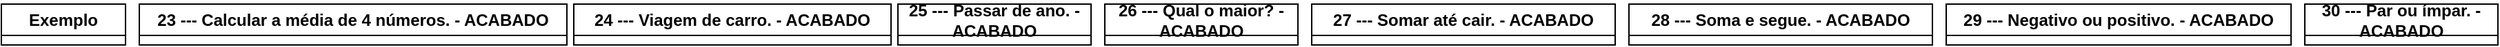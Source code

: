<mxfile version="24.7.17">
  <diagram name="Page-1" id="3CnkZFwV34Klkb94QdGB">
    <mxGraphModel dx="1235" dy="689" grid="1" gridSize="10" guides="1" tooltips="1" connect="1" arrows="1" fold="1" page="1" pageScale="1" pageWidth="850" pageHeight="1100" math="0" shadow="0">
      <root>
        <mxCell id="0" />
        <mxCell id="1" parent="0" />
        <mxCell id="WqGqhC_bRpa4w6SOgIoa-81" value="25 ---&amp;nbsp;&lt;span style=&quot;background-color: initial;&quot;&gt;Passar de ano. - ACABADO&lt;/span&gt;" style="swimlane;whiteSpace=wrap;html=1;" parent="1" vertex="1" collapsed="1">
          <mxGeometry x="660" y="10" width="140" height="30" as="geometry">
            <mxRectangle x="480" y="180" width="400" height="640" as="alternateBounds" />
          </mxGeometry>
        </mxCell>
        <mxCell id="UuejWCDfD_OEsl7dI2SL-12" value="" style="edgeStyle=orthogonalEdgeStyle;rounded=0;orthogonalLoop=1;jettySize=auto;html=1;" parent="WqGqhC_bRpa4w6SOgIoa-81" source="WqGqhC_bRpa4w6SOgIoa-5" target="UuejWCDfD_OEsl7dI2SL-7" edge="1">
          <mxGeometry relative="1" as="geometry" />
        </mxCell>
        <mxCell id="WqGqhC_bRpa4w6SOgIoa-5" value="Inicio" style="ellipse;whiteSpace=wrap;html=1;" parent="WqGqhC_bRpa4w6SOgIoa-81" vertex="1">
          <mxGeometry x="85" y="30" width="120" height="80" as="geometry" />
        </mxCell>
        <mxCell id="UuejWCDfD_OEsl7dI2SL-8" value="" style="edgeStyle=orthogonalEdgeStyle;rounded=0;orthogonalLoop=1;jettySize=auto;html=1;" parent="WqGqhC_bRpa4w6SOgIoa-81" source="WqGqhC_bRpa4w6SOgIoa-8" target="UuejWCDfD_OEsl7dI2SL-7" edge="1">
          <mxGeometry relative="1" as="geometry" />
        </mxCell>
        <mxCell id="WqGqhC_bRpa4w6SOgIoa-8" value="Ler Nota" style="shape=parallelogram;perimeter=parallelogramPerimeter;whiteSpace=wrap;html=1;fixedSize=1;" parent="WqGqhC_bRpa4w6SOgIoa-81" vertex="1">
          <mxGeometry x="85" y="120" width="120" height="60" as="geometry" />
        </mxCell>
        <mxCell id="UuejWCDfD_OEsl7dI2SL-10" style="edgeStyle=orthogonalEdgeStyle;rounded=0;orthogonalLoop=1;jettySize=auto;html=1;entryX=0.5;entryY=1;entryDx=0;entryDy=0;" parent="WqGqhC_bRpa4w6SOgIoa-81" source="UuejWCDfD_OEsl7dI2SL-7" target="UuejWCDfD_OEsl7dI2SL-9" edge="1">
          <mxGeometry relative="1" as="geometry">
            <mxPoint x="310" y="240" as="targetPoint" />
            <Array as="points">
              <mxPoint x="310" y="240" />
            </Array>
          </mxGeometry>
        </mxCell>
        <mxCell id="UuejWCDfD_OEsl7dI2SL-16" value="" style="edgeStyle=orthogonalEdgeStyle;rounded=0;orthogonalLoop=1;jettySize=auto;html=1;" parent="WqGqhC_bRpa4w6SOgIoa-81" source="UuejWCDfD_OEsl7dI2SL-7" target="WqGqhC_bRpa4w6SOgIoa-10" edge="1">
          <mxGeometry relative="1" as="geometry" />
        </mxCell>
        <mxCell id="UuejWCDfD_OEsl7dI2SL-7" value="Nota&amp;gt;20&lt;div&gt;or&lt;br&gt;&lt;div&gt;Nota&amp;lt;0&lt;/div&gt;&lt;/div&gt;" style="rhombus;whiteSpace=wrap;html=1;" parent="WqGqhC_bRpa4w6SOgIoa-81" vertex="1">
          <mxGeometry x="92.5" y="200" width="105" height="80" as="geometry" />
        </mxCell>
        <mxCell id="UuejWCDfD_OEsl7dI2SL-11" style="edgeStyle=orthogonalEdgeStyle;rounded=0;orthogonalLoop=1;jettySize=auto;html=1;entryX=0.992;entryY=0.413;entryDx=0;entryDy=0;entryPerimeter=0;" parent="WqGqhC_bRpa4w6SOgIoa-81" source="UuejWCDfD_OEsl7dI2SL-9" target="WqGqhC_bRpa4w6SOgIoa-5" edge="1">
          <mxGeometry relative="1" as="geometry">
            <mxPoint x="310" y="60" as="targetPoint" />
            <Array as="points">
              <mxPoint x="310" y="63" />
            </Array>
          </mxGeometry>
        </mxCell>
        <mxCell id="UuejWCDfD_OEsl7dI2SL-9" value="Apenas numeros entre 0 e 20!" style="shape=parallelogram;perimeter=parallelogramPerimeter;whiteSpace=wrap;html=1;fixedSize=1;" parent="WqGqhC_bRpa4w6SOgIoa-81" vertex="1">
          <mxGeometry x="250" y="120" width="120" height="60" as="geometry" />
        </mxCell>
        <mxCell id="UuejWCDfD_OEsl7dI2SL-13" value="Sim" style="text;html=1;align=center;verticalAlign=middle;whiteSpace=wrap;rounded=0;" parent="WqGqhC_bRpa4w6SOgIoa-81" vertex="1">
          <mxGeometry x="178" y="217" width="60" height="30" as="geometry" />
        </mxCell>
        <mxCell id="UuejWCDfD_OEsl7dI2SL-14" value="Nao" style="text;html=1;align=center;verticalAlign=middle;whiteSpace=wrap;rounded=0;" parent="WqGqhC_bRpa4w6SOgIoa-81" vertex="1">
          <mxGeometry x="167" y="318" width="60" height="30" as="geometry" />
        </mxCell>
        <mxCell id="UuejWCDfD_OEsl7dI2SL-17" value="" style="edgeStyle=orthogonalEdgeStyle;rounded=0;orthogonalLoop=1;jettySize=auto;html=1;" parent="WqGqhC_bRpa4w6SOgIoa-81" source="WqGqhC_bRpa4w6SOgIoa-10" target="WqGqhC_bRpa4w6SOgIoa-12" edge="1">
          <mxGeometry relative="1" as="geometry" />
        </mxCell>
        <mxCell id="UuejWCDfD_OEsl7dI2SL-19" value="" style="edgeStyle=orthogonalEdgeStyle;rounded=0;orthogonalLoop=1;jettySize=auto;html=1;" parent="WqGqhC_bRpa4w6SOgIoa-81" source="WqGqhC_bRpa4w6SOgIoa-10" target="WqGqhC_bRpa4w6SOgIoa-16" edge="1">
          <mxGeometry relative="1" as="geometry" />
        </mxCell>
        <mxCell id="WqGqhC_bRpa4w6SOgIoa-10" value="Nota&amp;gt;9.5" style="rhombus;whiteSpace=wrap;html=1;" parent="WqGqhC_bRpa4w6SOgIoa-81" vertex="1">
          <mxGeometry x="105" y="300" width="80" height="80" as="geometry" />
        </mxCell>
        <mxCell id="UuejWCDfD_OEsl7dI2SL-22" style="edgeStyle=orthogonalEdgeStyle;rounded=0;orthogonalLoop=1;jettySize=auto;html=1;entryX=1;entryY=0.5;entryDx=0;entryDy=0;" parent="WqGqhC_bRpa4w6SOgIoa-81" source="WqGqhC_bRpa4w6SOgIoa-12" target="WqGqhC_bRpa4w6SOgIoa-62" edge="1">
          <mxGeometry relative="1" as="geometry">
            <mxPoint x="310" y="520" as="targetPoint" />
            <Array as="points">
              <mxPoint x="310" y="520" />
            </Array>
          </mxGeometry>
        </mxCell>
        <mxCell id="WqGqhC_bRpa4w6SOgIoa-12" value="Reprovado" style="shape=parallelogram;perimeter=parallelogramPerimeter;whiteSpace=wrap;html=1;fixedSize=1;" parent="WqGqhC_bRpa4w6SOgIoa-81" vertex="1">
          <mxGeometry x="250" y="310" width="120" height="60" as="geometry" />
        </mxCell>
        <mxCell id="UuejWCDfD_OEsl7dI2SL-18" value="Nao" style="text;html=1;align=center;verticalAlign=middle;whiteSpace=wrap;rounded=0;" parent="WqGqhC_bRpa4w6SOgIoa-81" vertex="1">
          <mxGeometry x="131.5" y="275" width="60" height="30" as="geometry" />
        </mxCell>
        <mxCell id="UuejWCDfD_OEsl7dI2SL-20" value="" style="edgeStyle=orthogonalEdgeStyle;rounded=0;orthogonalLoop=1;jettySize=auto;html=1;" parent="WqGqhC_bRpa4w6SOgIoa-81" source="WqGqhC_bRpa4w6SOgIoa-16" target="WqGqhC_bRpa4w6SOgIoa-62" edge="1">
          <mxGeometry relative="1" as="geometry" />
        </mxCell>
        <mxCell id="WqGqhC_bRpa4w6SOgIoa-16" value="Aprovado" style="shape=parallelogram;perimeter=parallelogramPerimeter;whiteSpace=wrap;html=1;fixedSize=1;" parent="WqGqhC_bRpa4w6SOgIoa-81" vertex="1">
          <mxGeometry x="85" y="400" width="120" height="60" as="geometry" />
        </mxCell>
        <mxCell id="WqGqhC_bRpa4w6SOgIoa-18" value="Sim" style="text;html=1;align=center;verticalAlign=middle;whiteSpace=wrap;rounded=0;" parent="WqGqhC_bRpa4w6SOgIoa-81" vertex="1">
          <mxGeometry x="129" y="372" width="60" height="30" as="geometry" />
        </mxCell>
        <mxCell id="WqGqhC_bRpa4w6SOgIoa-21" value="Fim" style="ellipse;whiteSpace=wrap;html=1;" parent="WqGqhC_bRpa4w6SOgIoa-81" vertex="1">
          <mxGeometry x="85" y="550" width="120" height="80" as="geometry" />
        </mxCell>
        <mxCell id="UuejWCDfD_OEsl7dI2SL-21" value="" style="edgeStyle=orthogonalEdgeStyle;rounded=0;orthogonalLoop=1;jettySize=auto;html=1;" parent="WqGqhC_bRpa4w6SOgIoa-81" source="WqGqhC_bRpa4w6SOgIoa-62" target="WqGqhC_bRpa4w6SOgIoa-21" edge="1">
          <mxGeometry relative="1" as="geometry" />
        </mxCell>
        <mxCell id="WqGqhC_bRpa4w6SOgIoa-62" value="" style="ellipse;whiteSpace=wrap;html=1;aspect=fixed;fillColor=#000000;" parent="WqGqhC_bRpa4w6SOgIoa-81" vertex="1">
          <mxGeometry x="135" y="510" width="20" height="20" as="geometry" />
        </mxCell>
        <mxCell id="UuejWCDfD_OEsl7dI2SL-1" value="26 --- Qual o maior? - ACABADO" style="swimlane;whiteSpace=wrap;html=1;" parent="1" vertex="1" collapsed="1">
          <mxGeometry x="810" y="10" width="140" height="30" as="geometry">
            <mxRectangle x="810" y="10" width="600" height="850" as="alternateBounds" />
          </mxGeometry>
        </mxCell>
        <mxCell id="WqGqhC_bRpa4w6SOgIoa-24" value="Inicio" style="ellipse;whiteSpace=wrap;html=1;" parent="UuejWCDfD_OEsl7dI2SL-1" vertex="1">
          <mxGeometry x="240" y="40" width="120" height="80" as="geometry" />
        </mxCell>
        <mxCell id="UuejWCDfD_OEsl7dI2SL-34" style="edgeStyle=orthogonalEdgeStyle;rounded=0;orthogonalLoop=1;jettySize=auto;html=1;entryX=1;entryY=0.5;entryDx=0;entryDy=0;" parent="UuejWCDfD_OEsl7dI2SL-1" source="DN1Lzix_WSuaVc6wQBhO-19" target="WqGqhC_bRpa4w6SOgIoa-24" edge="1">
          <mxGeometry relative="1" as="geometry">
            <mxPoint x="490" y="60" as="targetPoint" />
            <Array as="points">
              <mxPoint x="490" y="80" />
            </Array>
          </mxGeometry>
        </mxCell>
        <mxCell id="DN1Lzix_WSuaVc6wQBhO-19" value="Então volte e escolha números diferentes seu burro." style="rounded=0;whiteSpace=wrap;html=1;" parent="UuejWCDfD_OEsl7dI2SL-1" vertex="1">
          <mxGeometry x="430" y="90" width="120" height="60" as="geometry" />
        </mxCell>
        <mxCell id="WqGqhC_bRpa4w6SOgIoa-26" value="Ler P1, P2, P3" style="shape=parallelogram;perimeter=parallelogramPerimeter;whiteSpace=wrap;html=1;fixedSize=1;" parent="UuejWCDfD_OEsl7dI2SL-1" vertex="1">
          <mxGeometry x="240" y="140" width="120" height="60" as="geometry" />
        </mxCell>
        <mxCell id="DN1Lzix_WSuaVc6wQBhO-9" style="edgeStyle=orthogonalEdgeStyle;rounded=0;orthogonalLoop=1;jettySize=auto;html=1;exitX=0.5;exitY=1;exitDx=0;exitDy=0;entryX=0.5;entryY=0;entryDx=0;entryDy=0;" parent="UuejWCDfD_OEsl7dI2SL-1" source="WqGqhC_bRpa4w6SOgIoa-24" target="WqGqhC_bRpa4w6SOgIoa-26" edge="1">
          <mxGeometry relative="1" as="geometry" />
        </mxCell>
        <mxCell id="UuejWCDfD_OEsl7dI2SL-2" value="" style="edgeStyle=orthogonalEdgeStyle;rounded=0;orthogonalLoop=1;jettySize=auto;html=1;" parent="UuejWCDfD_OEsl7dI2SL-1" source="DN1Lzix_WSuaVc6wQBhO-3" target="WqGqhC_bRpa4w6SOgIoa-25" edge="1">
          <mxGeometry relative="1" as="geometry" />
        </mxCell>
        <mxCell id="DN1Lzix_WSuaVc6wQBhO-3" value="P1=P2&lt;div&gt;or&lt;/div&gt;&lt;div&gt;P1=P3&lt;/div&gt;&lt;div&gt;or&lt;/div&gt;&lt;div&gt;P2=P3&lt;/div&gt;" style="rhombus;whiteSpace=wrap;html=1;" parent="UuejWCDfD_OEsl7dI2SL-1" vertex="1">
          <mxGeometry x="235" y="220" width="130" height="100" as="geometry" />
        </mxCell>
        <mxCell id="DN1Lzix_WSuaVc6wQBhO-10" value="" style="edgeStyle=orthogonalEdgeStyle;rounded=0;orthogonalLoop=1;jettySize=auto;html=1;" parent="UuejWCDfD_OEsl7dI2SL-1" source="WqGqhC_bRpa4w6SOgIoa-26" target="DN1Lzix_WSuaVc6wQBhO-3" edge="1">
          <mxGeometry relative="1" as="geometry" />
        </mxCell>
        <mxCell id="DN1Lzix_WSuaVc6wQBhO-22" style="edgeStyle=orthogonalEdgeStyle;rounded=0;orthogonalLoop=1;jettySize=auto;html=1;exitX=1;exitY=0.5;exitDx=0;exitDy=0;entryX=0.5;entryY=1;entryDx=0;entryDy=0;" parent="UuejWCDfD_OEsl7dI2SL-1" source="DN1Lzix_WSuaVc6wQBhO-3" target="DN1Lzix_WSuaVc6wQBhO-19" edge="1">
          <mxGeometry relative="1" as="geometry" />
        </mxCell>
        <mxCell id="WqGqhC_bRpa4w6SOgIoa-25" value="P1&amp;gt;P2" style="rhombus;whiteSpace=wrap;html=1;" parent="UuejWCDfD_OEsl7dI2SL-1" vertex="1">
          <mxGeometry x="260" y="410" width="80" height="80" as="geometry" />
        </mxCell>
        <mxCell id="WqGqhC_bRpa4w6SOgIoa-29" value="" style="edgeStyle=orthogonalEdgeStyle;rounded=0;orthogonalLoop=1;jettySize=auto;html=1;" parent="UuejWCDfD_OEsl7dI2SL-1" source="WqGqhC_bRpa4w6SOgIoa-25" target="WqGqhC_bRpa4w6SOgIoa-28" edge="1">
          <mxGeometry relative="1" as="geometry" />
        </mxCell>
        <mxCell id="v_jDcperZgMeVO-Ebeop-3" style="edgeStyle=orthogonalEdgeStyle;rounded=0;orthogonalLoop=1;jettySize=auto;html=1;entryX=1;entryY=0.5;entryDx=0;entryDy=0;" parent="UuejWCDfD_OEsl7dI2SL-1" source="DN1Lzix_WSuaVc6wQBhO-46" target="DN1Lzix_WSuaVc6wQBhO-59" edge="1">
          <mxGeometry relative="1" as="geometry">
            <mxPoint x="406" y="690" as="targetPoint" />
            <Array as="points">
              <mxPoint x="400" y="690" />
            </Array>
          </mxGeometry>
        </mxCell>
        <mxCell id="DN1Lzix_WSuaVc6wQBhO-46" value="Imprima P2" style="shape=parallelogram;perimeter=parallelogramPerimeter;whiteSpace=wrap;html=1;fixedSize=1;" parent="UuejWCDfD_OEsl7dI2SL-1" vertex="1">
          <mxGeometry x="346" y="590" width="120" height="60" as="geometry" />
        </mxCell>
        <mxCell id="DN1Lzix_WSuaVc6wQBhO-58" value="" style="endArrow=classic;html=1;rounded=0;exitX=0;exitY=1;exitDx=0;exitDy=0;entryX=0.5;entryY=0;entryDx=0;entryDy=0;" parent="UuejWCDfD_OEsl7dI2SL-1" source="WqGqhC_bRpa4w6SOgIoa-28" target="DN1Lzix_WSuaVc6wQBhO-47" edge="1">
          <mxGeometry width="50" height="50" relative="1" as="geometry">
            <mxPoint x="-194" y="390" as="sourcePoint" />
            <mxPoint x="-200" y="420" as="targetPoint" />
            <Array as="points" />
          </mxGeometry>
        </mxCell>
        <mxCell id="UuejWCDfD_OEsl7dI2SL-5" style="edgeStyle=orthogonalEdgeStyle;rounded=0;orthogonalLoop=1;jettySize=auto;html=1;entryX=0;entryY=0.5;entryDx=0;entryDy=0;" parent="UuejWCDfD_OEsl7dI2SL-1" source="DN1Lzix_WSuaVc6wQBhO-48" target="DN1Lzix_WSuaVc6wQBhO-59" edge="1">
          <mxGeometry relative="1" as="geometry">
            <mxPoint x="195" y="590" as="targetPoint" />
            <Array as="points">
              <mxPoint x="195" y="690" />
            </Array>
          </mxGeometry>
        </mxCell>
        <mxCell id="DN1Lzix_WSuaVc6wQBhO-48" value="Imprima P1" style="shape=parallelogram;perimeter=parallelogramPerimeter;whiteSpace=wrap;html=1;fixedSize=1;" parent="UuejWCDfD_OEsl7dI2SL-1" vertex="1">
          <mxGeometry x="135" y="590" width="120" height="60" as="geometry" />
        </mxCell>
        <mxCell id="WqGqhC_bRpa4w6SOgIoa-57" value="Fim" style="ellipse;whiteSpace=wrap;html=1;" parent="UuejWCDfD_OEsl7dI2SL-1" vertex="1">
          <mxGeometry x="240" y="720" width="120" height="80" as="geometry" />
        </mxCell>
        <mxCell id="DN1Lzix_WSuaVc6wQBhO-59" value="" style="ellipse;whiteSpace=wrap;html=1;aspect=fixed;fillColor=#000000;" parent="UuejWCDfD_OEsl7dI2SL-1" vertex="1">
          <mxGeometry x="290" y="680" width="20" height="20" as="geometry" />
        </mxCell>
        <mxCell id="DN1Lzix_WSuaVc6wQBhO-68" style="edgeStyle=orthogonalEdgeStyle;rounded=0;orthogonalLoop=1;jettySize=auto;html=1;entryX=0.5;entryY=0;entryDx=0;entryDy=0;" parent="UuejWCDfD_OEsl7dI2SL-1" source="DN1Lzix_WSuaVc6wQBhO-47" target="DN1Lzix_WSuaVc6wQBhO-59" edge="1">
          <mxGeometry relative="1" as="geometry" />
        </mxCell>
        <mxCell id="DN1Lzix_WSuaVc6wQBhO-70" style="edgeStyle=orthogonalEdgeStyle;rounded=0;orthogonalLoop=1;jettySize=auto;html=1;entryX=0.5;entryY=0;entryDx=0;entryDy=0;" parent="UuejWCDfD_OEsl7dI2SL-1" source="DN1Lzix_WSuaVc6wQBhO-59" target="WqGqhC_bRpa4w6SOgIoa-57" edge="1">
          <mxGeometry relative="1" as="geometry" />
        </mxCell>
        <mxCell id="DN1Lzix_WSuaVc6wQBhO-23" value="Sim" style="text;html=1;align=center;verticalAlign=middle;whiteSpace=wrap;rounded=0;" parent="UuejWCDfD_OEsl7dI2SL-1" vertex="1">
          <mxGeometry x="346" y="249" width="60" height="30" as="geometry" />
        </mxCell>
        <mxCell id="DN1Lzix_WSuaVc6wQBhO-25" value="Não" style="text;html=1;align=center;verticalAlign=middle;whiteSpace=wrap;rounded=0;" parent="UuejWCDfD_OEsl7dI2SL-1" vertex="1">
          <mxGeometry x="286" y="314" width="60" height="30" as="geometry" />
        </mxCell>
        <mxCell id="DN1Lzix_WSuaVc6wQBhO-27" style="edgeStyle=orthogonalEdgeStyle;rounded=0;orthogonalLoop=1;jettySize=auto;html=1;exitX=0.5;exitY=1;exitDx=0;exitDy=0;" parent="UuejWCDfD_OEsl7dI2SL-1" source="DN1Lzix_WSuaVc6wQBhO-25" target="DN1Lzix_WSuaVc6wQBhO-25" edge="1">
          <mxGeometry relative="1" as="geometry" />
        </mxCell>
        <mxCell id="WqGqhC_bRpa4w6SOgIoa-30" value="Nao" style="text;html=1;align=center;verticalAlign=middle;whiteSpace=wrap;rounded=0;" parent="UuejWCDfD_OEsl7dI2SL-1" vertex="1">
          <mxGeometry x="320" y="470" width="60" height="30" as="geometry" />
        </mxCell>
        <mxCell id="WqGqhC_bRpa4w6SOgIoa-35" value="Sim" style="text;html=1;align=center;verticalAlign=middle;whiteSpace=wrap;rounded=0;" parent="UuejWCDfD_OEsl7dI2SL-1" vertex="1">
          <mxGeometry x="219" y="424" width="60" height="30" as="geometry" />
        </mxCell>
        <mxCell id="DN1Lzix_WSuaVc6wQBhO-45" value="Não" style="text;html=1;align=center;verticalAlign=middle;whiteSpace=wrap;rounded=0;" parent="UuejWCDfD_OEsl7dI2SL-1" vertex="1">
          <mxGeometry x="320" y="424" width="60" height="30" as="geometry" />
        </mxCell>
        <mxCell id="DN1Lzix_WSuaVc6wQBhO-71" value="Não" style="text;html=1;align=center;verticalAlign=middle;whiteSpace=wrap;rounded=0;" parent="UuejWCDfD_OEsl7dI2SL-1" vertex="1">
          <mxGeometry x="211" y="470" width="60" height="30" as="geometry" />
        </mxCell>
        <mxCell id="DN1Lzix_WSuaVc6wQBhO-44" value="SIM" style="text;html=1;align=center;verticalAlign=middle;whiteSpace=wrap;rounded=0;" parent="UuejWCDfD_OEsl7dI2SL-1" vertex="1">
          <mxGeometry x="151" y="424" width="60" height="30" as="geometry" />
        </mxCell>
        <mxCell id="DN1Lzix_WSuaVc6wQBhO-41" value="SIM" style="text;html=1;align=center;verticalAlign=middle;whiteSpace=wrap;rounded=0;" parent="UuejWCDfD_OEsl7dI2SL-1" vertex="1">
          <mxGeometry x="389" y="424" width="60" height="30" as="geometry" />
        </mxCell>
        <mxCell id="WqGqhC_bRpa4w6SOgIoa-31" value="P1&amp;gt;P3" style="rhombus;whiteSpace=wrap;html=1;" parent="UuejWCDfD_OEsl7dI2SL-1" vertex="1">
          <mxGeometry x="155" y="410" width="80" height="80" as="geometry" />
        </mxCell>
        <mxCell id="DN1Lzix_WSuaVc6wQBhO-49" style="edgeStyle=orthogonalEdgeStyle;rounded=0;orthogonalLoop=1;jettySize=auto;html=1;" parent="UuejWCDfD_OEsl7dI2SL-1" source="WqGqhC_bRpa4w6SOgIoa-31" target="DN1Lzix_WSuaVc6wQBhO-48" edge="1">
          <mxGeometry relative="1" as="geometry" />
        </mxCell>
        <mxCell id="DN1Lzix_WSuaVc6wQBhO-54" value="" style="endArrow=classic;html=1;rounded=0;entryX=0.5;entryY=0;entryDx=0;entryDy=0;exitX=1;exitY=1;exitDx=0;exitDy=0;" parent="UuejWCDfD_OEsl7dI2SL-1" source="WqGqhC_bRpa4w6SOgIoa-31" target="DN1Lzix_WSuaVc6wQBhO-47" edge="1">
          <mxGeometry width="50" height="50" relative="1" as="geometry">
            <mxPoint x="-340" y="320" as="sourcePoint" />
            <mxPoint x="-255" y="360" as="targetPoint" />
          </mxGeometry>
        </mxCell>
        <mxCell id="WqGqhC_bRpa4w6SOgIoa-34" value="" style="edgeStyle=orthogonalEdgeStyle;rounded=0;orthogonalLoop=1;jettySize=auto;html=1;" parent="UuejWCDfD_OEsl7dI2SL-1" source="WqGqhC_bRpa4w6SOgIoa-25" target="WqGqhC_bRpa4w6SOgIoa-31" edge="1">
          <mxGeometry relative="1" as="geometry" />
        </mxCell>
        <mxCell id="DN1Lzix_WSuaVc6wQBhO-51" style="edgeStyle=orthogonalEdgeStyle;rounded=0;orthogonalLoop=1;jettySize=auto;html=1;entryX=0.5;entryY=0;entryDx=0;entryDy=0;" parent="UuejWCDfD_OEsl7dI2SL-1" source="WqGqhC_bRpa4w6SOgIoa-28" target="DN1Lzix_WSuaVc6wQBhO-46" edge="1">
          <mxGeometry relative="1" as="geometry" />
        </mxCell>
        <mxCell id="DN1Lzix_WSuaVc6wQBhO-47" value="Imprima P3" style="shape=parallelogram;perimeter=parallelogramPerimeter;whiteSpace=wrap;html=1;fixedSize=1;" parent="UuejWCDfD_OEsl7dI2SL-1" vertex="1">
          <mxGeometry x="240" y="590" width="120" height="60" as="geometry" />
        </mxCell>
        <mxCell id="WqGqhC_bRpa4w6SOgIoa-28" value="P2&amp;gt;P3" style="rhombus;whiteSpace=wrap;html=1;" parent="UuejWCDfD_OEsl7dI2SL-1" vertex="1">
          <mxGeometry x="365" y="410" width="80" height="80" as="geometry" />
        </mxCell>
        <mxCell id="UuejWCDfD_OEsl7dI2SL-35" value="Exemplo" style="swimlane;whiteSpace=wrap;html=1;" parent="1" vertex="1" collapsed="1">
          <mxGeometry x="10" y="10" width="90" height="30" as="geometry">
            <mxRectangle x="10" y="10" width="280" height="480" as="alternateBounds" />
          </mxGeometry>
        </mxCell>
        <mxCell id="UuejWCDfD_OEsl7dI2SL-32" value="Inicio" style="ellipse;whiteSpace=wrap;html=1;" parent="UuejWCDfD_OEsl7dI2SL-35" vertex="1">
          <mxGeometry x="80" y="40" width="120" height="80" as="geometry" />
        </mxCell>
        <mxCell id="UuejWCDfD_OEsl7dI2SL-36" value="Ler Lado" style="shape=parallelogram;perimeter=parallelogramPerimeter;whiteSpace=wrap;html=1;fixedSize=1;" parent="UuejWCDfD_OEsl7dI2SL-35" vertex="1">
          <mxGeometry x="80" y="140" width="120" height="60" as="geometry" />
        </mxCell>
        <mxCell id="UuejWCDfD_OEsl7dI2SL-40" value="" style="edgeStyle=orthogonalEdgeStyle;rounded=0;orthogonalLoop=1;jettySize=auto;html=1;" parent="UuejWCDfD_OEsl7dI2SL-35" source="UuejWCDfD_OEsl7dI2SL-32" target="UuejWCDfD_OEsl7dI2SL-36" edge="1">
          <mxGeometry relative="1" as="geometry" />
        </mxCell>
        <mxCell id="UuejWCDfD_OEsl7dI2SL-37" value="Area = Lado * Lado" style="rounded=0;whiteSpace=wrap;html=1;" parent="UuejWCDfD_OEsl7dI2SL-35" vertex="1">
          <mxGeometry x="80" y="220" width="120" height="60" as="geometry" />
        </mxCell>
        <mxCell id="UuejWCDfD_OEsl7dI2SL-41" value="" style="edgeStyle=orthogonalEdgeStyle;rounded=0;orthogonalLoop=1;jettySize=auto;html=1;" parent="UuejWCDfD_OEsl7dI2SL-35" source="UuejWCDfD_OEsl7dI2SL-36" target="UuejWCDfD_OEsl7dI2SL-37" edge="1">
          <mxGeometry relative="1" as="geometry" />
        </mxCell>
        <mxCell id="UuejWCDfD_OEsl7dI2SL-38" value="Escrever Area" style="shape=parallelogram;perimeter=parallelogramPerimeter;whiteSpace=wrap;html=1;fixedSize=1;" parent="UuejWCDfD_OEsl7dI2SL-35" vertex="1">
          <mxGeometry x="80" y="300" width="120" height="60" as="geometry" />
        </mxCell>
        <mxCell id="UuejWCDfD_OEsl7dI2SL-42" value="" style="edgeStyle=orthogonalEdgeStyle;rounded=0;orthogonalLoop=1;jettySize=auto;html=1;" parent="UuejWCDfD_OEsl7dI2SL-35" source="UuejWCDfD_OEsl7dI2SL-37" target="UuejWCDfD_OEsl7dI2SL-38" edge="1">
          <mxGeometry relative="1" as="geometry" />
        </mxCell>
        <mxCell id="UuejWCDfD_OEsl7dI2SL-39" value="Fim" style="ellipse;whiteSpace=wrap;html=1;" parent="UuejWCDfD_OEsl7dI2SL-35" vertex="1">
          <mxGeometry x="80" y="380" width="120" height="80" as="geometry" />
        </mxCell>
        <mxCell id="UuejWCDfD_OEsl7dI2SL-43" value="" style="edgeStyle=orthogonalEdgeStyle;rounded=0;orthogonalLoop=1;jettySize=auto;html=1;" parent="UuejWCDfD_OEsl7dI2SL-35" source="UuejWCDfD_OEsl7dI2SL-38" target="UuejWCDfD_OEsl7dI2SL-39" edge="1">
          <mxGeometry relative="1" as="geometry" />
        </mxCell>
        <mxCell id="UuejWCDfD_OEsl7dI2SL-58" value="23 --- Calcular a média de 4 números​.&lt;span style=&quot;background-color: initial;&quot;&gt;&amp;nbsp;- ACABADO&lt;/span&gt;" style="swimlane;whiteSpace=wrap;html=1;startSize=23;" parent="1" vertex="1" collapsed="1">
          <mxGeometry x="110" y="10" width="310" height="30" as="geometry">
            <mxRectangle x="110" y="10" width="200" height="480" as="alternateBounds" />
          </mxGeometry>
        </mxCell>
        <mxCell id="UuejWCDfD_OEsl7dI2SL-48" value="Fim" style="ellipse;whiteSpace=wrap;html=1;" parent="UuejWCDfD_OEsl7dI2SL-58" vertex="1">
          <mxGeometry x="30" y="380" width="140" height="80" as="geometry" />
        </mxCell>
        <mxCell id="UuejWCDfD_OEsl7dI2SL-47" value="Escrever M" style="shape=parallelogram;perimeter=parallelogramPerimeter;whiteSpace=wrap;html=1;fixedSize=1;" parent="UuejWCDfD_OEsl7dI2SL-58" vertex="1">
          <mxGeometry x="25" y="300" width="150" height="60" as="geometry" />
        </mxCell>
        <mxCell id="UuejWCDfD_OEsl7dI2SL-56" style="edgeStyle=orthogonalEdgeStyle;rounded=0;orthogonalLoop=1;jettySize=auto;html=1;entryX=0.5;entryY=0;entryDx=0;entryDy=0;" parent="UuejWCDfD_OEsl7dI2SL-58" source="UuejWCDfD_OEsl7dI2SL-47" target="UuejWCDfD_OEsl7dI2SL-48" edge="1">
          <mxGeometry relative="1" as="geometry" />
        </mxCell>
        <mxCell id="UuejWCDfD_OEsl7dI2SL-46" value="(P1+P2+P3+P4) /4=M" style="rounded=0;whiteSpace=wrap;html=1;" parent="UuejWCDfD_OEsl7dI2SL-58" vertex="1">
          <mxGeometry x="30" y="220" width="140" height="60" as="geometry" />
        </mxCell>
        <mxCell id="UuejWCDfD_OEsl7dI2SL-55" style="edgeStyle=orthogonalEdgeStyle;rounded=0;orthogonalLoop=1;jettySize=auto;html=1;entryX=0.5;entryY=0;entryDx=0;entryDy=0;" parent="UuejWCDfD_OEsl7dI2SL-58" source="UuejWCDfD_OEsl7dI2SL-46" target="UuejWCDfD_OEsl7dI2SL-47" edge="1">
          <mxGeometry relative="1" as="geometry" />
        </mxCell>
        <mxCell id="UuejWCDfD_OEsl7dI2SL-45" value="Ler P1, P2, P3, P4" style="shape=parallelogram;perimeter=parallelogramPerimeter;whiteSpace=wrap;html=1;fixedSize=1;" parent="UuejWCDfD_OEsl7dI2SL-58" vertex="1">
          <mxGeometry x="30" y="140" width="140" height="60" as="geometry" />
        </mxCell>
        <mxCell id="UuejWCDfD_OEsl7dI2SL-57" style="edgeStyle=orthogonalEdgeStyle;rounded=0;orthogonalLoop=1;jettySize=auto;html=1;" parent="UuejWCDfD_OEsl7dI2SL-58" source="UuejWCDfD_OEsl7dI2SL-45" target="UuejWCDfD_OEsl7dI2SL-46" edge="1">
          <mxGeometry relative="1" as="geometry" />
        </mxCell>
        <mxCell id="UuejWCDfD_OEsl7dI2SL-44" value="Inicio" style="ellipse;whiteSpace=wrap;html=1;" parent="UuejWCDfD_OEsl7dI2SL-58" vertex="1">
          <mxGeometry x="30" y="40" width="140" height="80" as="geometry" />
        </mxCell>
        <mxCell id="UuejWCDfD_OEsl7dI2SL-50" style="edgeStyle=orthogonalEdgeStyle;rounded=0;orthogonalLoop=1;jettySize=auto;html=1;" parent="UuejWCDfD_OEsl7dI2SL-58" source="UuejWCDfD_OEsl7dI2SL-44" target="UuejWCDfD_OEsl7dI2SL-45" edge="1">
          <mxGeometry relative="1" as="geometry" />
        </mxCell>
        <mxCell id="UuejWCDfD_OEsl7dI2SL-71" value="24 --- Viagem de carro. - ACABADO" style="swimlane;whiteSpace=wrap;html=1;startSize=23;" parent="1" vertex="1" collapsed="1">
          <mxGeometry x="425" y="10" width="230" height="30" as="geometry">
            <mxRectangle x="425" y="10" width="240" height="480" as="alternateBounds" />
          </mxGeometry>
        </mxCell>
        <mxCell id="UuejWCDfD_OEsl7dI2SL-59" value="Inicio" style="ellipse;whiteSpace=wrap;html=1;" parent="UuejWCDfD_OEsl7dI2SL-71" vertex="1">
          <mxGeometry x="30" y="40" width="180" height="80" as="geometry" />
        </mxCell>
        <mxCell id="UuejWCDfD_OEsl7dI2SL-60" value="Ler KMAntes, KMDepois, LGastos" style="shape=parallelogram;perimeter=parallelogramPerimeter;whiteSpace=wrap;html=1;fixedSize=1;" parent="UuejWCDfD_OEsl7dI2SL-71" vertex="1">
          <mxGeometry x="30" y="140" width="180" height="60" as="geometry" />
        </mxCell>
        <mxCell id="UuejWCDfD_OEsl7dI2SL-67" style="edgeStyle=orthogonalEdgeStyle;rounded=0;orthogonalLoop=1;jettySize=auto;html=1;entryX=0.5;entryY=0;entryDx=0;entryDy=0;" parent="UuejWCDfD_OEsl7dI2SL-71" source="UuejWCDfD_OEsl7dI2SL-59" target="UuejWCDfD_OEsl7dI2SL-60" edge="1">
          <mxGeometry relative="1" as="geometry" />
        </mxCell>
        <mxCell id="UuejWCDfD_OEsl7dI2SL-61" value="Gasta=LGastos*100/(KMDepois-KMAntes)" style="rounded=0;whiteSpace=wrap;html=1;" parent="UuejWCDfD_OEsl7dI2SL-71" vertex="1">
          <mxGeometry x="30" y="220" width="180" height="60" as="geometry" />
        </mxCell>
        <mxCell id="UuejWCDfD_OEsl7dI2SL-68" style="edgeStyle=orthogonalEdgeStyle;rounded=0;orthogonalLoop=1;jettySize=auto;html=1;entryX=0.5;entryY=0;entryDx=0;entryDy=0;" parent="UuejWCDfD_OEsl7dI2SL-71" source="UuejWCDfD_OEsl7dI2SL-60" target="UuejWCDfD_OEsl7dI2SL-61" edge="1">
          <mxGeometry relative="1" as="geometry" />
        </mxCell>
        <mxCell id="UuejWCDfD_OEsl7dI2SL-63" value="Escrever Gasta" style="shape=parallelogram;perimeter=parallelogramPerimeter;whiteSpace=wrap;html=1;fixedSize=1;" parent="UuejWCDfD_OEsl7dI2SL-71" vertex="1">
          <mxGeometry x="30" y="300" width="180" height="60" as="geometry" />
        </mxCell>
        <mxCell id="UuejWCDfD_OEsl7dI2SL-69" style="edgeStyle=orthogonalEdgeStyle;rounded=0;orthogonalLoop=1;jettySize=auto;html=1;entryX=0.5;entryY=0;entryDx=0;entryDy=0;" parent="UuejWCDfD_OEsl7dI2SL-71" source="UuejWCDfD_OEsl7dI2SL-61" target="UuejWCDfD_OEsl7dI2SL-63" edge="1">
          <mxGeometry relative="1" as="geometry" />
        </mxCell>
        <mxCell id="UuejWCDfD_OEsl7dI2SL-65" value="Fim" style="ellipse;whiteSpace=wrap;html=1;" parent="UuejWCDfD_OEsl7dI2SL-71" vertex="1">
          <mxGeometry x="30" y="380" width="180" height="80" as="geometry" />
        </mxCell>
        <mxCell id="UuejWCDfD_OEsl7dI2SL-70" style="edgeStyle=orthogonalEdgeStyle;rounded=0;orthogonalLoop=1;jettySize=auto;html=1;entryX=0.5;entryY=0;entryDx=0;entryDy=0;" parent="UuejWCDfD_OEsl7dI2SL-71" source="UuejWCDfD_OEsl7dI2SL-63" target="UuejWCDfD_OEsl7dI2SL-65" edge="1">
          <mxGeometry relative="1" as="geometry" />
        </mxCell>
        <mxCell id="-9cV6PUO3ryUI6aFftBe-22" value="27 --- Somar até cair. - ACABADO" style="swimlane;whiteSpace=wrap;html=1;" parent="1" vertex="1" collapsed="1">
          <mxGeometry x="960" y="10" width="220" height="30" as="geometry">
            <mxRectangle x="960" y="20" width="410" height="710" as="alternateBounds" />
          </mxGeometry>
        </mxCell>
        <mxCell id="Yj6vq3Q8DZkLKj8UiWZK-2" value="Fim" style="ellipse;whiteSpace=wrap;html=1;" parent="-9cV6PUO3ryUI6aFftBe-22" vertex="1">
          <mxGeometry x="179.96" y="590" width="120" height="80" as="geometry" />
        </mxCell>
        <mxCell id="8f6rKVs8IcnQ5OgREhm2-9" value="Escrever Somar/Contar" style="shape=parallelogram;perimeter=parallelogramPerimeter;whiteSpace=wrap;html=1;fixedSize=1;" parent="-9cV6PUO3ryUI6aFftBe-22" vertex="1">
          <mxGeometry x="19.96" y="460" width="120" height="60" as="geometry" />
        </mxCell>
        <mxCell id="8f6rKVs8IcnQ5OgREhm2-13" value="Sim" style="text;html=1;align=center;verticalAlign=middle;whiteSpace=wrap;rounded=0;" parent="-9cV6PUO3ryUI6aFftBe-22" vertex="1">
          <mxGeometry x="149.96" y="470" width="60" height="30" as="geometry" />
        </mxCell>
        <mxCell id="8f6rKVs8IcnQ5OgREhm2-6" value="Somar&amp;gt;1000" style="rhombus;whiteSpace=wrap;html=1;" parent="-9cV6PUO3ryUI6aFftBe-22" vertex="1">
          <mxGeometry x="199.96" y="450" width="80" height="80" as="geometry" />
        </mxCell>
        <mxCell id="8f6rKVs8IcnQ5OgREhm2-15" value="Não" style="text;html=1;align=center;verticalAlign=middle;whiteSpace=wrap;rounded=0;" parent="-9cV6PUO3ryUI6aFftBe-22" vertex="1">
          <mxGeometry x="279.96" y="470" width="60" height="30" as="geometry" />
        </mxCell>
        <mxCell id="8f6rKVs8IcnQ5OgREhm2-14" style="edgeStyle=orthogonalEdgeStyle;rounded=0;orthogonalLoop=1;jettySize=auto;html=1;entryX=1;entryY=0.5;entryDx=0;entryDy=0;" parent="-9cV6PUO3ryUI6aFftBe-22" source="8f6rKVs8IcnQ5OgREhm2-6" target="8f6rKVs8IcnQ5OgREhm2-2" edge="1">
          <mxGeometry relative="1" as="geometry">
            <mxPoint x="409.96" y="290" as="targetPoint" />
            <Array as="points">
              <mxPoint x="389.96" y="490" />
              <mxPoint x="389.96" y="290" />
            </Array>
          </mxGeometry>
        </mxCell>
        <mxCell id="8f6rKVs8IcnQ5OgREhm2-4" value="Contar=Contar+1&lt;div&gt;Somar=Somar+N&lt;/div&gt;" style="rounded=0;whiteSpace=wrap;html=1;" parent="-9cV6PUO3ryUI6aFftBe-22" vertex="1">
          <mxGeometry x="179.96" y="360" width="120" height="60" as="geometry" />
        </mxCell>
        <mxCell id="8f6rKVs8IcnQ5OgREhm2-2" value="ler N" style="shape=parallelogram;perimeter=parallelogramPerimeter;whiteSpace=wrap;html=1;fixedSize=1;" parent="-9cV6PUO3ryUI6aFftBe-22" vertex="1">
          <mxGeometry x="179.96" y="260" width="120" height="60" as="geometry" />
        </mxCell>
        <mxCell id="8f6rKVs8IcnQ5OgREhm2-1" value="Contar=0&lt;div&gt;Somar=0&lt;/div&gt;" style="rounded=0;whiteSpace=wrap;html=1;" parent="-9cV6PUO3ryUI6aFftBe-22" vertex="1">
          <mxGeometry x="179.96" y="160" width="120" height="60" as="geometry" />
        </mxCell>
        <mxCell id="-9cV6PUO3ryUI6aFftBe-23" value="" style="edgeStyle=orthogonalEdgeStyle;rounded=0;orthogonalLoop=1;jettySize=auto;html=1;" parent="-9cV6PUO3ryUI6aFftBe-22" source="Yj6vq3Q8DZkLKj8UiWZK-1" target="8f6rKVs8IcnQ5OgREhm2-1" edge="1">
          <mxGeometry relative="1" as="geometry" />
        </mxCell>
        <mxCell id="Yj6vq3Q8DZkLKj8UiWZK-1" value="Inicio" style="ellipse;whiteSpace=wrap;html=1;" parent="-9cV6PUO3ryUI6aFftBe-22" vertex="1">
          <mxGeometry x="179.96" y="50" width="120" height="80" as="geometry" />
        </mxCell>
        <mxCell id="8f6rKVs8IcnQ5OgREhm2-10" value="" style="edgeStyle=orthogonalEdgeStyle;rounded=0;orthogonalLoop=1;jettySize=auto;html=1;" parent="-9cV6PUO3ryUI6aFftBe-22" source="8f6rKVs8IcnQ5OgREhm2-6" target="Yj6vq3Q8DZkLKj8UiWZK-2" edge="1">
          <mxGeometry relative="1" as="geometry" />
        </mxCell>
        <mxCell id="8f6rKVs8IcnQ5OgREhm2-12" value="" style="edgeStyle=orthogonalEdgeStyle;rounded=0;orthogonalLoop=1;jettySize=auto;html=1;" parent="-9cV6PUO3ryUI6aFftBe-22" source="8f6rKVs8IcnQ5OgREhm2-6" target="8f6rKVs8IcnQ5OgREhm2-9" edge="1">
          <mxGeometry relative="1" as="geometry" />
        </mxCell>
        <mxCell id="8f6rKVs8IcnQ5OgREhm2-7" value="" style="edgeStyle=orthogonalEdgeStyle;rounded=0;orthogonalLoop=1;jettySize=auto;html=1;" parent="-9cV6PUO3ryUI6aFftBe-22" source="8f6rKVs8IcnQ5OgREhm2-4" target="8f6rKVs8IcnQ5OgREhm2-6" edge="1">
          <mxGeometry relative="1" as="geometry" />
        </mxCell>
        <mxCell id="8f6rKVs8IcnQ5OgREhm2-5" value="" style="edgeStyle=orthogonalEdgeStyle;rounded=0;orthogonalLoop=1;jettySize=auto;html=1;" parent="-9cV6PUO3ryUI6aFftBe-22" source="8f6rKVs8IcnQ5OgREhm2-2" target="8f6rKVs8IcnQ5OgREhm2-4" edge="1">
          <mxGeometry relative="1" as="geometry" />
        </mxCell>
        <mxCell id="8f6rKVs8IcnQ5OgREhm2-3" value="" style="edgeStyle=orthogonalEdgeStyle;rounded=0;orthogonalLoop=1;jettySize=auto;html=1;" parent="-9cV6PUO3ryUI6aFftBe-22" source="8f6rKVs8IcnQ5OgREhm2-1" target="8f6rKVs8IcnQ5OgREhm2-2" edge="1">
          <mxGeometry relative="1" as="geometry" />
        </mxCell>
        <mxCell id="-9cV6PUO3ryUI6aFftBe-24" value="28 --- Soma e segue. - ACABADO" style="swimlane;whiteSpace=wrap;html=1;" parent="1" vertex="1" collapsed="1">
          <mxGeometry x="1190" y="10" width="220" height="30" as="geometry">
            <mxRectangle x="1190" y="10" width="290" height="930" as="alternateBounds" />
          </mxGeometry>
        </mxCell>
        <mxCell id="-9cV6PUO3ryUI6aFftBe-1" value="Inicio" style="ellipse;whiteSpace=wrap;html=1;" parent="-9cV6PUO3ryUI6aFftBe-24" vertex="1">
          <mxGeometry x="90" y="70" width="120" height="80" as="geometry" />
        </mxCell>
        <mxCell id="-9cV6PUO3ryUI6aFftBe-2" value="qvps&lt;div&gt;parasomar = 0&lt;/div&gt;&lt;div&gt;vqvs = 0&lt;/div&gt;&lt;div&gt;somados = 0&lt;/div&gt;" style="rounded=0;whiteSpace=wrap;html=1;" parent="-9cV6PUO3ryUI6aFftBe-24" vertex="1">
          <mxGeometry x="90" y="180" width="120" height="60" as="geometry" />
        </mxCell>
        <mxCell id="-9cV6PUO3ryUI6aFftBe-4" value="Ler qvps" style="shape=parallelogram;perimeter=parallelogramPerimeter;whiteSpace=wrap;html=1;fixedSize=1;" parent="-9cV6PUO3ryUI6aFftBe-24" vertex="1">
          <mxGeometry x="80" y="270" width="120" height="60" as="geometry" />
        </mxCell>
        <mxCell id="-9cV6PUO3ryUI6aFftBe-9" value="vqvs = vqvs + 1" style="rounded=0;whiteSpace=wrap;html=1;" parent="-9cV6PUO3ryUI6aFftBe-24" vertex="1">
          <mxGeometry x="80" y="360" width="120" height="60" as="geometry" />
        </mxCell>
        <mxCell id="-9cV6PUO3ryUI6aFftBe-10" value="Ler parasomar" style="shape=parallelogram;perimeter=parallelogramPerimeter;whiteSpace=wrap;html=1;fixedSize=1;" parent="-9cV6PUO3ryUI6aFftBe-24" vertex="1">
          <mxGeometry x="80" y="460" width="120" height="60" as="geometry" />
        </mxCell>
        <mxCell id="-9cV6PUO3ryUI6aFftBe-14" value="somados = somados + parasomar" style="rounded=0;whiteSpace=wrap;html=1;" parent="-9cV6PUO3ryUI6aFftBe-24" vertex="1">
          <mxGeometry x="80" y="550" width="120" height="60" as="geometry" />
        </mxCell>
        <mxCell id="-9cV6PUO3ryUI6aFftBe-16" value="vqvs != qvps" style="rhombus;whiteSpace=wrap;html=1;" parent="-9cV6PUO3ryUI6aFftBe-24" vertex="1">
          <mxGeometry x="100" y="640" width="80" height="80" as="geometry" />
        </mxCell>
        <mxCell id="-9cV6PUO3ryUI6aFftBe-20" value="Não" style="text;html=1;align=center;verticalAlign=middle;whiteSpace=wrap;rounded=0;" parent="-9cV6PUO3ryUI6aFftBe-24" vertex="1">
          <mxGeometry x="90" y="718" width="60" height="30" as="geometry" />
        </mxCell>
        <mxCell id="-9cV6PUO3ryUI6aFftBe-7" value="Escrever resultado" style="shape=parallelogram;perimeter=parallelogramPerimeter;whiteSpace=wrap;html=1;fixedSize=1;" parent="-9cV6PUO3ryUI6aFftBe-24" vertex="1">
          <mxGeometry x="80" y="750" width="120" height="60" as="geometry" />
        </mxCell>
        <mxCell id="-9cV6PUO3ryUI6aFftBe-6" value="Fim" style="ellipse;whiteSpace=wrap;html=1;" parent="-9cV6PUO3ryUI6aFftBe-24" vertex="1">
          <mxGeometry x="80" y="840" width="120" height="80" as="geometry" />
        </mxCell>
        <mxCell id="-9cV6PUO3ryUI6aFftBe-3" style="edgeStyle=orthogonalEdgeStyle;rounded=0;orthogonalLoop=1;jettySize=auto;html=1;entryX=0.5;entryY=0;entryDx=0;entryDy=0;" parent="-9cV6PUO3ryUI6aFftBe-24" source="-9cV6PUO3ryUI6aFftBe-1" target="-9cV6PUO3ryUI6aFftBe-2" edge="1">
          <mxGeometry relative="1" as="geometry" />
        </mxCell>
        <mxCell id="-9cV6PUO3ryUI6aFftBe-5" style="edgeStyle=orthogonalEdgeStyle;rounded=0;orthogonalLoop=1;jettySize=auto;html=1;entryX=0.583;entryY=0.054;entryDx=0;entryDy=0;entryPerimeter=0;" parent="-9cV6PUO3ryUI6aFftBe-24" source="-9cV6PUO3ryUI6aFftBe-2" target="-9cV6PUO3ryUI6aFftBe-4" edge="1">
          <mxGeometry relative="1" as="geometry" />
        </mxCell>
        <mxCell id="-9cV6PUO3ryUI6aFftBe-18" value="" style="edgeStyle=orthogonalEdgeStyle;rounded=0;orthogonalLoop=1;jettySize=auto;html=1;" parent="-9cV6PUO3ryUI6aFftBe-24" source="-9cV6PUO3ryUI6aFftBe-4" target="-9cV6PUO3ryUI6aFftBe-9" edge="1">
          <mxGeometry relative="1" as="geometry" />
        </mxCell>
        <mxCell id="-9cV6PUO3ryUI6aFftBe-13" value="" style="edgeStyle=orthogonalEdgeStyle;rounded=0;orthogonalLoop=1;jettySize=auto;html=1;" parent="-9cV6PUO3ryUI6aFftBe-24" source="-9cV6PUO3ryUI6aFftBe-9" target="-9cV6PUO3ryUI6aFftBe-10" edge="1">
          <mxGeometry relative="1" as="geometry" />
        </mxCell>
        <mxCell id="-9cV6PUO3ryUI6aFftBe-15" value="" style="edgeStyle=orthogonalEdgeStyle;rounded=0;orthogonalLoop=1;jettySize=auto;html=1;" parent="-9cV6PUO3ryUI6aFftBe-24" source="-9cV6PUO3ryUI6aFftBe-10" target="-9cV6PUO3ryUI6aFftBe-14" edge="1">
          <mxGeometry relative="1" as="geometry" />
        </mxCell>
        <mxCell id="-9cV6PUO3ryUI6aFftBe-17" value="" style="edgeStyle=orthogonalEdgeStyle;rounded=0;orthogonalLoop=1;jettySize=auto;html=1;" parent="-9cV6PUO3ryUI6aFftBe-24" source="-9cV6PUO3ryUI6aFftBe-14" target="-9cV6PUO3ryUI6aFftBe-16" edge="1">
          <mxGeometry relative="1" as="geometry" />
        </mxCell>
        <mxCell id="-9cV6PUO3ryUI6aFftBe-21" style="edgeStyle=orthogonalEdgeStyle;rounded=0;orthogonalLoop=1;jettySize=auto;html=1;entryX=1;entryY=0.5;entryDx=0;entryDy=0;" parent="-9cV6PUO3ryUI6aFftBe-24" source="-9cV6PUO3ryUI6aFftBe-16" target="-9cV6PUO3ryUI6aFftBe-9" edge="1">
          <mxGeometry relative="1" as="geometry">
            <mxPoint x="620" y="380" as="targetPoint" />
            <Array as="points">
              <mxPoint x="270" y="680" />
              <mxPoint x="270" y="390" />
            </Array>
          </mxGeometry>
        </mxCell>
        <mxCell id="-9cV6PUO3ryUI6aFftBe-19" value="" style="edgeStyle=orthogonalEdgeStyle;rounded=0;orthogonalLoop=1;jettySize=auto;html=1;" parent="-9cV6PUO3ryUI6aFftBe-24" source="-9cV6PUO3ryUI6aFftBe-16" target="-9cV6PUO3ryUI6aFftBe-7" edge="1">
          <mxGeometry relative="1" as="geometry" />
        </mxCell>
        <mxCell id="-9cV6PUO3ryUI6aFftBe-8" style="edgeStyle=orthogonalEdgeStyle;rounded=0;orthogonalLoop=1;jettySize=auto;html=1;entryX=0.5;entryY=0;entryDx=0;entryDy=0;" parent="-9cV6PUO3ryUI6aFftBe-24" source="-9cV6PUO3ryUI6aFftBe-7" target="-9cV6PUO3ryUI6aFftBe-6" edge="1">
          <mxGeometry relative="1" as="geometry" />
        </mxCell>
        <mxCell id="-9cV6PUO3ryUI6aFftBe-64" value="29 --- Negativo ou positivo. - ACABADO" style="swimlane;whiteSpace=wrap;html=1;" parent="1" vertex="1" collapsed="1">
          <mxGeometry x="1420" y="10" width="250" height="30" as="geometry">
            <mxRectangle x="1420" y="10" width="600" height="660" as="alternateBounds" />
          </mxGeometry>
        </mxCell>
        <mxCell id="-9cV6PUO3ryUI6aFftBe-25" value="Inicio" style="ellipse;whiteSpace=wrap;html=1;" parent="-9cV6PUO3ryUI6aFftBe-64" vertex="1">
          <mxGeometry x="100" y="40" width="120" height="80" as="geometry" />
        </mxCell>
        <mxCell id="-9cV6PUO3ryUI6aFftBe-28" value="numero" style="rounded=0;whiteSpace=wrap;html=1;" parent="-9cV6PUO3ryUI6aFftBe-64" vertex="1">
          <mxGeometry x="100" y="150" width="120" height="60" as="geometry" />
        </mxCell>
        <mxCell id="-9cV6PUO3ryUI6aFftBe-29" value="" style="edgeStyle=orthogonalEdgeStyle;rounded=0;orthogonalLoop=1;jettySize=auto;html=1;" parent="-9cV6PUO3ryUI6aFftBe-64" source="-9cV6PUO3ryUI6aFftBe-25" target="-9cV6PUO3ryUI6aFftBe-28" edge="1">
          <mxGeometry relative="1" as="geometry" />
        </mxCell>
        <mxCell id="-9cV6PUO3ryUI6aFftBe-31" value="" style="edgeStyle=orthogonalEdgeStyle;rounded=0;orthogonalLoop=1;jettySize=auto;html=1;" parent="-9cV6PUO3ryUI6aFftBe-64" source="-9cV6PUO3ryUI6aFftBe-28" target="-9cV6PUO3ryUI6aFftBe-30" edge="1">
          <mxGeometry relative="1" as="geometry" />
        </mxCell>
        <mxCell id="-9cV6PUO3ryUI6aFftBe-30" value="Ler numero" style="shape=parallelogram;perimeter=parallelogramPerimeter;whiteSpace=wrap;html=1;fixedSize=1;" parent="-9cV6PUO3ryUI6aFftBe-64" vertex="1">
          <mxGeometry x="100" y="240" width="120" height="60" as="geometry" />
        </mxCell>
        <mxCell id="-9cV6PUO3ryUI6aFftBe-63" value="" style="endArrow=classic;html=1;rounded=0;" parent="-9cV6PUO3ryUI6aFftBe-64" edge="1">
          <mxGeometry width="50" height="50" relative="1" as="geometry">
            <mxPoint x="50" y="270" as="sourcePoint" />
            <mxPoint x="110" y="270" as="targetPoint" />
          </mxGeometry>
        </mxCell>
        <mxCell id="-9cV6PUO3ryUI6aFftBe-62" value="" style="endArrow=none;html=1;rounded=0;" parent="-9cV6PUO3ryUI6aFftBe-64" edge="1">
          <mxGeometry width="50" height="50" relative="1" as="geometry">
            <mxPoint x="50" y="605" as="sourcePoint" />
            <mxPoint x="50" y="270" as="targetPoint" />
          </mxGeometry>
        </mxCell>
        <mxCell id="-9cV6PUO3ryUI6aFftBe-61" value="" style="endArrow=none;html=1;rounded=0;" parent="-9cV6PUO3ryUI6aFftBe-64" edge="1">
          <mxGeometry width="50" height="50" relative="1" as="geometry">
            <mxPoint x="50" y="604" as="sourcePoint" />
            <mxPoint x="145" y="604.47" as="targetPoint" />
          </mxGeometry>
        </mxCell>
        <mxCell id="-9cV6PUO3ryUI6aFftBe-44" value="" style="ellipse;whiteSpace=wrap;html=1;aspect=fixed;fillColor=#000000;" parent="-9cV6PUO3ryUI6aFftBe-64" vertex="1">
          <mxGeometry x="145" y="590" width="30" height="30" as="geometry" />
        </mxCell>
        <mxCell id="-9cV6PUO3ryUI6aFftBe-60" value="" style="edgeStyle=orthogonalEdgeStyle;rounded=0;orthogonalLoop=1;jettySize=auto;html=1;" parent="-9cV6PUO3ryUI6aFftBe-64" source="-9cV6PUO3ryUI6aFftBe-34" target="-9cV6PUO3ryUI6aFftBe-44" edge="1">
          <mxGeometry relative="1" as="geometry" />
        </mxCell>
        <mxCell id="-9cV6PUO3ryUI6aFftBe-59" style="edgeStyle=orthogonalEdgeStyle;rounded=0;orthogonalLoop=1;jettySize=auto;html=1;entryX=1;entryY=0.5;entryDx=0;entryDy=0;" parent="-9cV6PUO3ryUI6aFftBe-64" source="-9cV6PUO3ryUI6aFftBe-38" target="-9cV6PUO3ryUI6aFftBe-44" edge="1">
          <mxGeometry relative="1" as="geometry">
            <mxPoint x="315" y="610" as="targetPoint" />
            <Array as="points">
              <mxPoint x="315" y="605" />
            </Array>
          </mxGeometry>
        </mxCell>
        <mxCell id="-9cV6PUO3ryUI6aFftBe-38" value="numero é positivo" style="shape=parallelogram;perimeter=parallelogramPerimeter;whiteSpace=wrap;html=1;fixedSize=1;" parent="-9cV6PUO3ryUI6aFftBe-64" vertex="1">
          <mxGeometry x="255" y="450" width="120" height="60" as="geometry" />
        </mxCell>
        <mxCell id="-9cV6PUO3ryUI6aFftBe-34" value="numero é negativo" style="shape=parallelogram;perimeter=parallelogramPerimeter;whiteSpace=wrap;html=1;fixedSize=1;" parent="-9cV6PUO3ryUI6aFftBe-64" vertex="1">
          <mxGeometry x="100" y="450" width="120" height="60" as="geometry" />
        </mxCell>
        <mxCell id="-9cV6PUO3ryUI6aFftBe-50" value="Sim" style="text;html=1;align=center;verticalAlign=middle;whiteSpace=wrap;rounded=0;" parent="-9cV6PUO3ryUI6aFftBe-64" vertex="1">
          <mxGeometry x="117" y="410" width="60" height="30" as="geometry" />
        </mxCell>
        <mxCell id="-9cV6PUO3ryUI6aFftBe-32" value="numero &amp;lt; 0" style="rhombus;whiteSpace=wrap;html=1;" parent="-9cV6PUO3ryUI6aFftBe-64" vertex="1">
          <mxGeometry x="120" y="330" width="80" height="80" as="geometry" />
        </mxCell>
        <mxCell id="-9cV6PUO3ryUI6aFftBe-36" value="numero &amp;gt; 0" style="rhombus;whiteSpace=wrap;html=1;" parent="-9cV6PUO3ryUI6aFftBe-64" vertex="1">
          <mxGeometry x="275" y="330" width="80" height="80" as="geometry" />
        </mxCell>
        <mxCell id="-9cV6PUO3ryUI6aFftBe-58" value="Não" style="text;html=1;align=center;verticalAlign=middle;whiteSpace=wrap;rounded=0;" parent="-9cV6PUO3ryUI6aFftBe-64" vertex="1">
          <mxGeometry x="359" y="347" width="60" height="30" as="geometry" />
        </mxCell>
        <mxCell id="-9cV6PUO3ryUI6aFftBe-52" value="Não" style="text;html=1;align=center;verticalAlign=middle;whiteSpace=wrap;rounded=0;" parent="-9cV6PUO3ryUI6aFftBe-64" vertex="1">
          <mxGeometry x="199" y="346" width="60" height="30" as="geometry" />
        </mxCell>
        <mxCell id="-9cV6PUO3ryUI6aFftBe-40" value="numero == 0" style="rhombus;whiteSpace=wrap;html=1;" parent="-9cV6PUO3ryUI6aFftBe-64" vertex="1">
          <mxGeometry x="430" y="330" width="80" height="80" as="geometry" />
        </mxCell>
        <mxCell id="-9cV6PUO3ryUI6aFftBe-57" value="Sim" style="text;html=1;align=center;verticalAlign=middle;whiteSpace=wrap;rounded=0;" parent="-9cV6PUO3ryUI6aFftBe-64" vertex="1">
          <mxGeometry x="456" y="409" width="60" height="30" as="geometry" />
        </mxCell>
        <mxCell id="-9cV6PUO3ryUI6aFftBe-42" value="Fim" style="ellipse;whiteSpace=wrap;html=1;" parent="-9cV6PUO3ryUI6aFftBe-64" vertex="1">
          <mxGeometry x="410" y="570" width="120" height="80" as="geometry" />
        </mxCell>
        <mxCell id="-9cV6PUO3ryUI6aFftBe-56" value="Sim" style="text;html=1;align=center;verticalAlign=middle;whiteSpace=wrap;rounded=0;" parent="-9cV6PUO3ryUI6aFftBe-64" vertex="1">
          <mxGeometry x="271" y="409" width="60" height="30" as="geometry" />
        </mxCell>
        <mxCell id="-9cV6PUO3ryUI6aFftBe-33" value="" style="edgeStyle=orthogonalEdgeStyle;rounded=0;orthogonalLoop=1;jettySize=auto;html=1;" parent="-9cV6PUO3ryUI6aFftBe-64" source="-9cV6PUO3ryUI6aFftBe-30" target="-9cV6PUO3ryUI6aFftBe-32" edge="1">
          <mxGeometry relative="1" as="geometry" />
        </mxCell>
        <mxCell id="-9cV6PUO3ryUI6aFftBe-35" value="" style="edgeStyle=orthogonalEdgeStyle;rounded=0;orthogonalLoop=1;jettySize=auto;html=1;" parent="-9cV6PUO3ryUI6aFftBe-64" source="-9cV6PUO3ryUI6aFftBe-32" target="-9cV6PUO3ryUI6aFftBe-34" edge="1">
          <mxGeometry relative="1" as="geometry" />
        </mxCell>
        <mxCell id="-9cV6PUO3ryUI6aFftBe-39" value="" style="edgeStyle=orthogonalEdgeStyle;rounded=0;orthogonalLoop=1;jettySize=auto;html=1;" parent="-9cV6PUO3ryUI6aFftBe-64" source="-9cV6PUO3ryUI6aFftBe-36" target="-9cV6PUO3ryUI6aFftBe-38" edge="1">
          <mxGeometry relative="1" as="geometry" />
        </mxCell>
        <mxCell id="-9cV6PUO3ryUI6aFftBe-53" value="" style="edgeStyle=orthogonalEdgeStyle;rounded=0;orthogonalLoop=1;jettySize=auto;html=1;" parent="-9cV6PUO3ryUI6aFftBe-64" source="-9cV6PUO3ryUI6aFftBe-32" target="-9cV6PUO3ryUI6aFftBe-36" edge="1">
          <mxGeometry relative="1" as="geometry" />
        </mxCell>
        <mxCell id="-9cV6PUO3ryUI6aFftBe-54" value="" style="edgeStyle=orthogonalEdgeStyle;rounded=0;orthogonalLoop=1;jettySize=auto;html=1;" parent="-9cV6PUO3ryUI6aFftBe-64" source="-9cV6PUO3ryUI6aFftBe-36" target="-9cV6PUO3ryUI6aFftBe-40" edge="1">
          <mxGeometry relative="1" as="geometry" />
        </mxCell>
        <mxCell id="-9cV6PUO3ryUI6aFftBe-55" style="edgeStyle=orthogonalEdgeStyle;rounded=0;orthogonalLoop=1;jettySize=auto;html=1;entryX=0.5;entryY=0;entryDx=0;entryDy=0;" parent="-9cV6PUO3ryUI6aFftBe-64" source="-9cV6PUO3ryUI6aFftBe-40" target="-9cV6PUO3ryUI6aFftBe-42" edge="1">
          <mxGeometry relative="1" as="geometry" />
        </mxCell>
        <mxCell id="QzPlDOoo87nS16pboLyI-26" value="30 --- Par ou ímpar. - ACABADO" style="swimlane;whiteSpace=wrap;html=1;" vertex="1" collapsed="1" parent="1">
          <mxGeometry x="1680" y="10" width="140" height="30" as="geometry">
            <mxRectangle x="1680" y="10" width="460" height="610" as="alternateBounds" />
          </mxGeometry>
        </mxCell>
        <mxCell id="QzPlDOoo87nS16pboLyI-1" value="Inicio" style="ellipse;whiteSpace=wrap;html=1;" vertex="1" parent="QzPlDOoo87nS16pboLyI-26">
          <mxGeometry x="23" y="39" width="120" height="80" as="geometry" />
        </mxCell>
        <mxCell id="QzPlDOoo87nS16pboLyI-5" value="" style="edgeStyle=orthogonalEdgeStyle;rounded=0;orthogonalLoop=1;jettySize=auto;html=1;" edge="1" parent="QzPlDOoo87nS16pboLyI-26" source="QzPlDOoo87nS16pboLyI-1" target="QzPlDOoo87nS16pboLyI-4">
          <mxGeometry relative="1" as="geometry" />
        </mxCell>
        <mxCell id="QzPlDOoo87nS16pboLyI-4" value="numero" style="rounded=0;whiteSpace=wrap;html=1;" vertex="1" parent="QzPlDOoo87nS16pboLyI-26">
          <mxGeometry x="23" y="149" width="120" height="60" as="geometry" />
        </mxCell>
        <mxCell id="QzPlDOoo87nS16pboLyI-6" value="" style="edgeStyle=orthogonalEdgeStyle;rounded=0;orthogonalLoop=1;jettySize=auto;html=1;" edge="1" parent="QzPlDOoo87nS16pboLyI-26" source="QzPlDOoo87nS16pboLyI-4" target="QzPlDOoo87nS16pboLyI-2">
          <mxGeometry relative="1" as="geometry" />
        </mxCell>
        <mxCell id="QzPlDOoo87nS16pboLyI-2" value="Ler numero" style="shape=parallelogram;perimeter=parallelogramPerimeter;whiteSpace=wrap;html=1;fixedSize=1;" vertex="1" parent="QzPlDOoo87nS16pboLyI-26">
          <mxGeometry x="23" y="239" width="120" height="60" as="geometry" />
        </mxCell>
        <mxCell id="QzPlDOoo87nS16pboLyI-14" value="" style="edgeStyle=orthogonalEdgeStyle;rounded=0;orthogonalLoop=1;jettySize=auto;html=1;" edge="1" parent="QzPlDOoo87nS16pboLyI-26" source="QzPlDOoo87nS16pboLyI-2" target="QzPlDOoo87nS16pboLyI-13">
          <mxGeometry relative="1" as="geometry" />
        </mxCell>
        <mxCell id="QzPlDOoo87nS16pboLyI-13" value="numero % 2 == 0" style="rhombus;whiteSpace=wrap;html=1;" vertex="1" parent="QzPlDOoo87nS16pboLyI-26">
          <mxGeometry x="43" y="326" width="80" height="80" as="geometry" />
        </mxCell>
        <mxCell id="QzPlDOoo87nS16pboLyI-20" value="Não" style="text;html=1;align=center;verticalAlign=middle;whiteSpace=wrap;rounded=0;" vertex="1" parent="QzPlDOoo87nS16pboLyI-26">
          <mxGeometry x="107" y="343" width="60" height="30" as="geometry" />
        </mxCell>
        <mxCell id="QzPlDOoo87nS16pboLyI-18" value="" style="edgeStyle=orthogonalEdgeStyle;rounded=0;orthogonalLoop=1;jettySize=auto;html=1;" edge="1" parent="QzPlDOoo87nS16pboLyI-26" source="QzPlDOoo87nS16pboLyI-13" target="QzPlDOoo87nS16pboLyI-17">
          <mxGeometry relative="1" as="geometry" />
        </mxCell>
        <mxCell id="QzPlDOoo87nS16pboLyI-17" value="numero % 2 == 1" style="rhombus;whiteSpace=wrap;html=1;" vertex="1" parent="QzPlDOoo87nS16pboLyI-26">
          <mxGeometry x="183" y="326" width="80" height="80" as="geometry" />
        </mxCell>
        <mxCell id="QzPlDOoo87nS16pboLyI-16" value="Sim" style="text;html=1;align=center;verticalAlign=middle;whiteSpace=wrap;rounded=0;" vertex="1" parent="QzPlDOoo87nS16pboLyI-26">
          <mxGeometry x="38" y="399" width="60" height="30" as="geometry" />
        </mxCell>
        <mxCell id="QzPlDOoo87nS16pboLyI-15" value="" style="edgeStyle=orthogonalEdgeStyle;rounded=0;orthogonalLoop=1;jettySize=auto;html=1;" edge="1" parent="QzPlDOoo87nS16pboLyI-26" source="QzPlDOoo87nS16pboLyI-13" target="QzPlDOoo87nS16pboLyI-8">
          <mxGeometry relative="1" as="geometry" />
        </mxCell>
        <mxCell id="QzPlDOoo87nS16pboLyI-22" value="Sim" style="text;html=1;align=center;verticalAlign=middle;whiteSpace=wrap;rounded=0;" vertex="1" parent="QzPlDOoo87nS16pboLyI-26">
          <mxGeometry x="178" y="399" width="60" height="30" as="geometry" />
        </mxCell>
        <mxCell id="QzPlDOoo87nS16pboLyI-19" value="" style="edgeStyle=orthogonalEdgeStyle;rounded=0;orthogonalLoop=1;jettySize=auto;html=1;" edge="1" parent="QzPlDOoo87nS16pboLyI-26" source="QzPlDOoo87nS16pboLyI-17" target="QzPlDOoo87nS16pboLyI-9">
          <mxGeometry relative="1" as="geometry" />
        </mxCell>
        <mxCell id="QzPlDOoo87nS16pboLyI-8" value="numero é par" style="shape=parallelogram;perimeter=parallelogramPerimeter;whiteSpace=wrap;html=1;fixedSize=1;" vertex="1" parent="QzPlDOoo87nS16pboLyI-26">
          <mxGeometry x="23" y="519" width="120" height="60" as="geometry" />
        </mxCell>
        <mxCell id="QzPlDOoo87nS16pboLyI-9" value="numero é ímpar" style="shape=parallelogram;perimeter=parallelogramPerimeter;whiteSpace=wrap;html=1;fixedSize=1;" vertex="1" parent="QzPlDOoo87nS16pboLyI-26">
          <mxGeometry x="163" y="519" width="120" height="60" as="geometry" />
        </mxCell>
        <mxCell id="QzPlDOoo87nS16pboLyI-10" value="Fim" style="ellipse;whiteSpace=wrap;html=1;" vertex="1" parent="QzPlDOoo87nS16pboLyI-26">
          <mxGeometry x="313" y="509" width="120" height="80" as="geometry" />
        </mxCell>
        <mxCell id="QzPlDOoo87nS16pboLyI-11" value="" style="edgeStyle=orthogonalEdgeStyle;rounded=0;orthogonalLoop=1;jettySize=auto;html=1;" edge="1" parent="QzPlDOoo87nS16pboLyI-26" source="QzPlDOoo87nS16pboLyI-7" target="QzPlDOoo87nS16pboLyI-10">
          <mxGeometry relative="1" as="geometry" />
        </mxCell>
        <mxCell id="QzPlDOoo87nS16pboLyI-12" value="Sim" style="text;html=1;align=center;verticalAlign=middle;whiteSpace=wrap;rounded=0;" vertex="1" parent="QzPlDOoo87nS16pboLyI-26">
          <mxGeometry x="360" y="403" width="60" height="30" as="geometry" />
        </mxCell>
        <mxCell id="QzPlDOoo87nS16pboLyI-25" value="Não" style="text;html=1;align=center;verticalAlign=middle;whiteSpace=wrap;rounded=0;" vertex="1" parent="QzPlDOoo87nS16pboLyI-26">
          <mxGeometry x="245" y="343" width="60" height="30" as="geometry" />
        </mxCell>
        <mxCell id="QzPlDOoo87nS16pboLyI-24" style="edgeStyle=orthogonalEdgeStyle;rounded=0;orthogonalLoop=1;jettySize=auto;html=1;entryX=0;entryY=0.5;entryDx=0;entryDy=0;" edge="1" parent="QzPlDOoo87nS16pboLyI-26" source="QzPlDOoo87nS16pboLyI-17" target="QzPlDOoo87nS16pboLyI-7">
          <mxGeometry relative="1" as="geometry" />
        </mxCell>
        <mxCell id="QzPlDOoo87nS16pboLyI-7" value="numero == 0" style="rhombus;whiteSpace=wrap;html=1;" vertex="1" parent="QzPlDOoo87nS16pboLyI-26">
          <mxGeometry x="333" y="326" width="80" height="80" as="geometry" />
        </mxCell>
      </root>
    </mxGraphModel>
  </diagram>
</mxfile>
